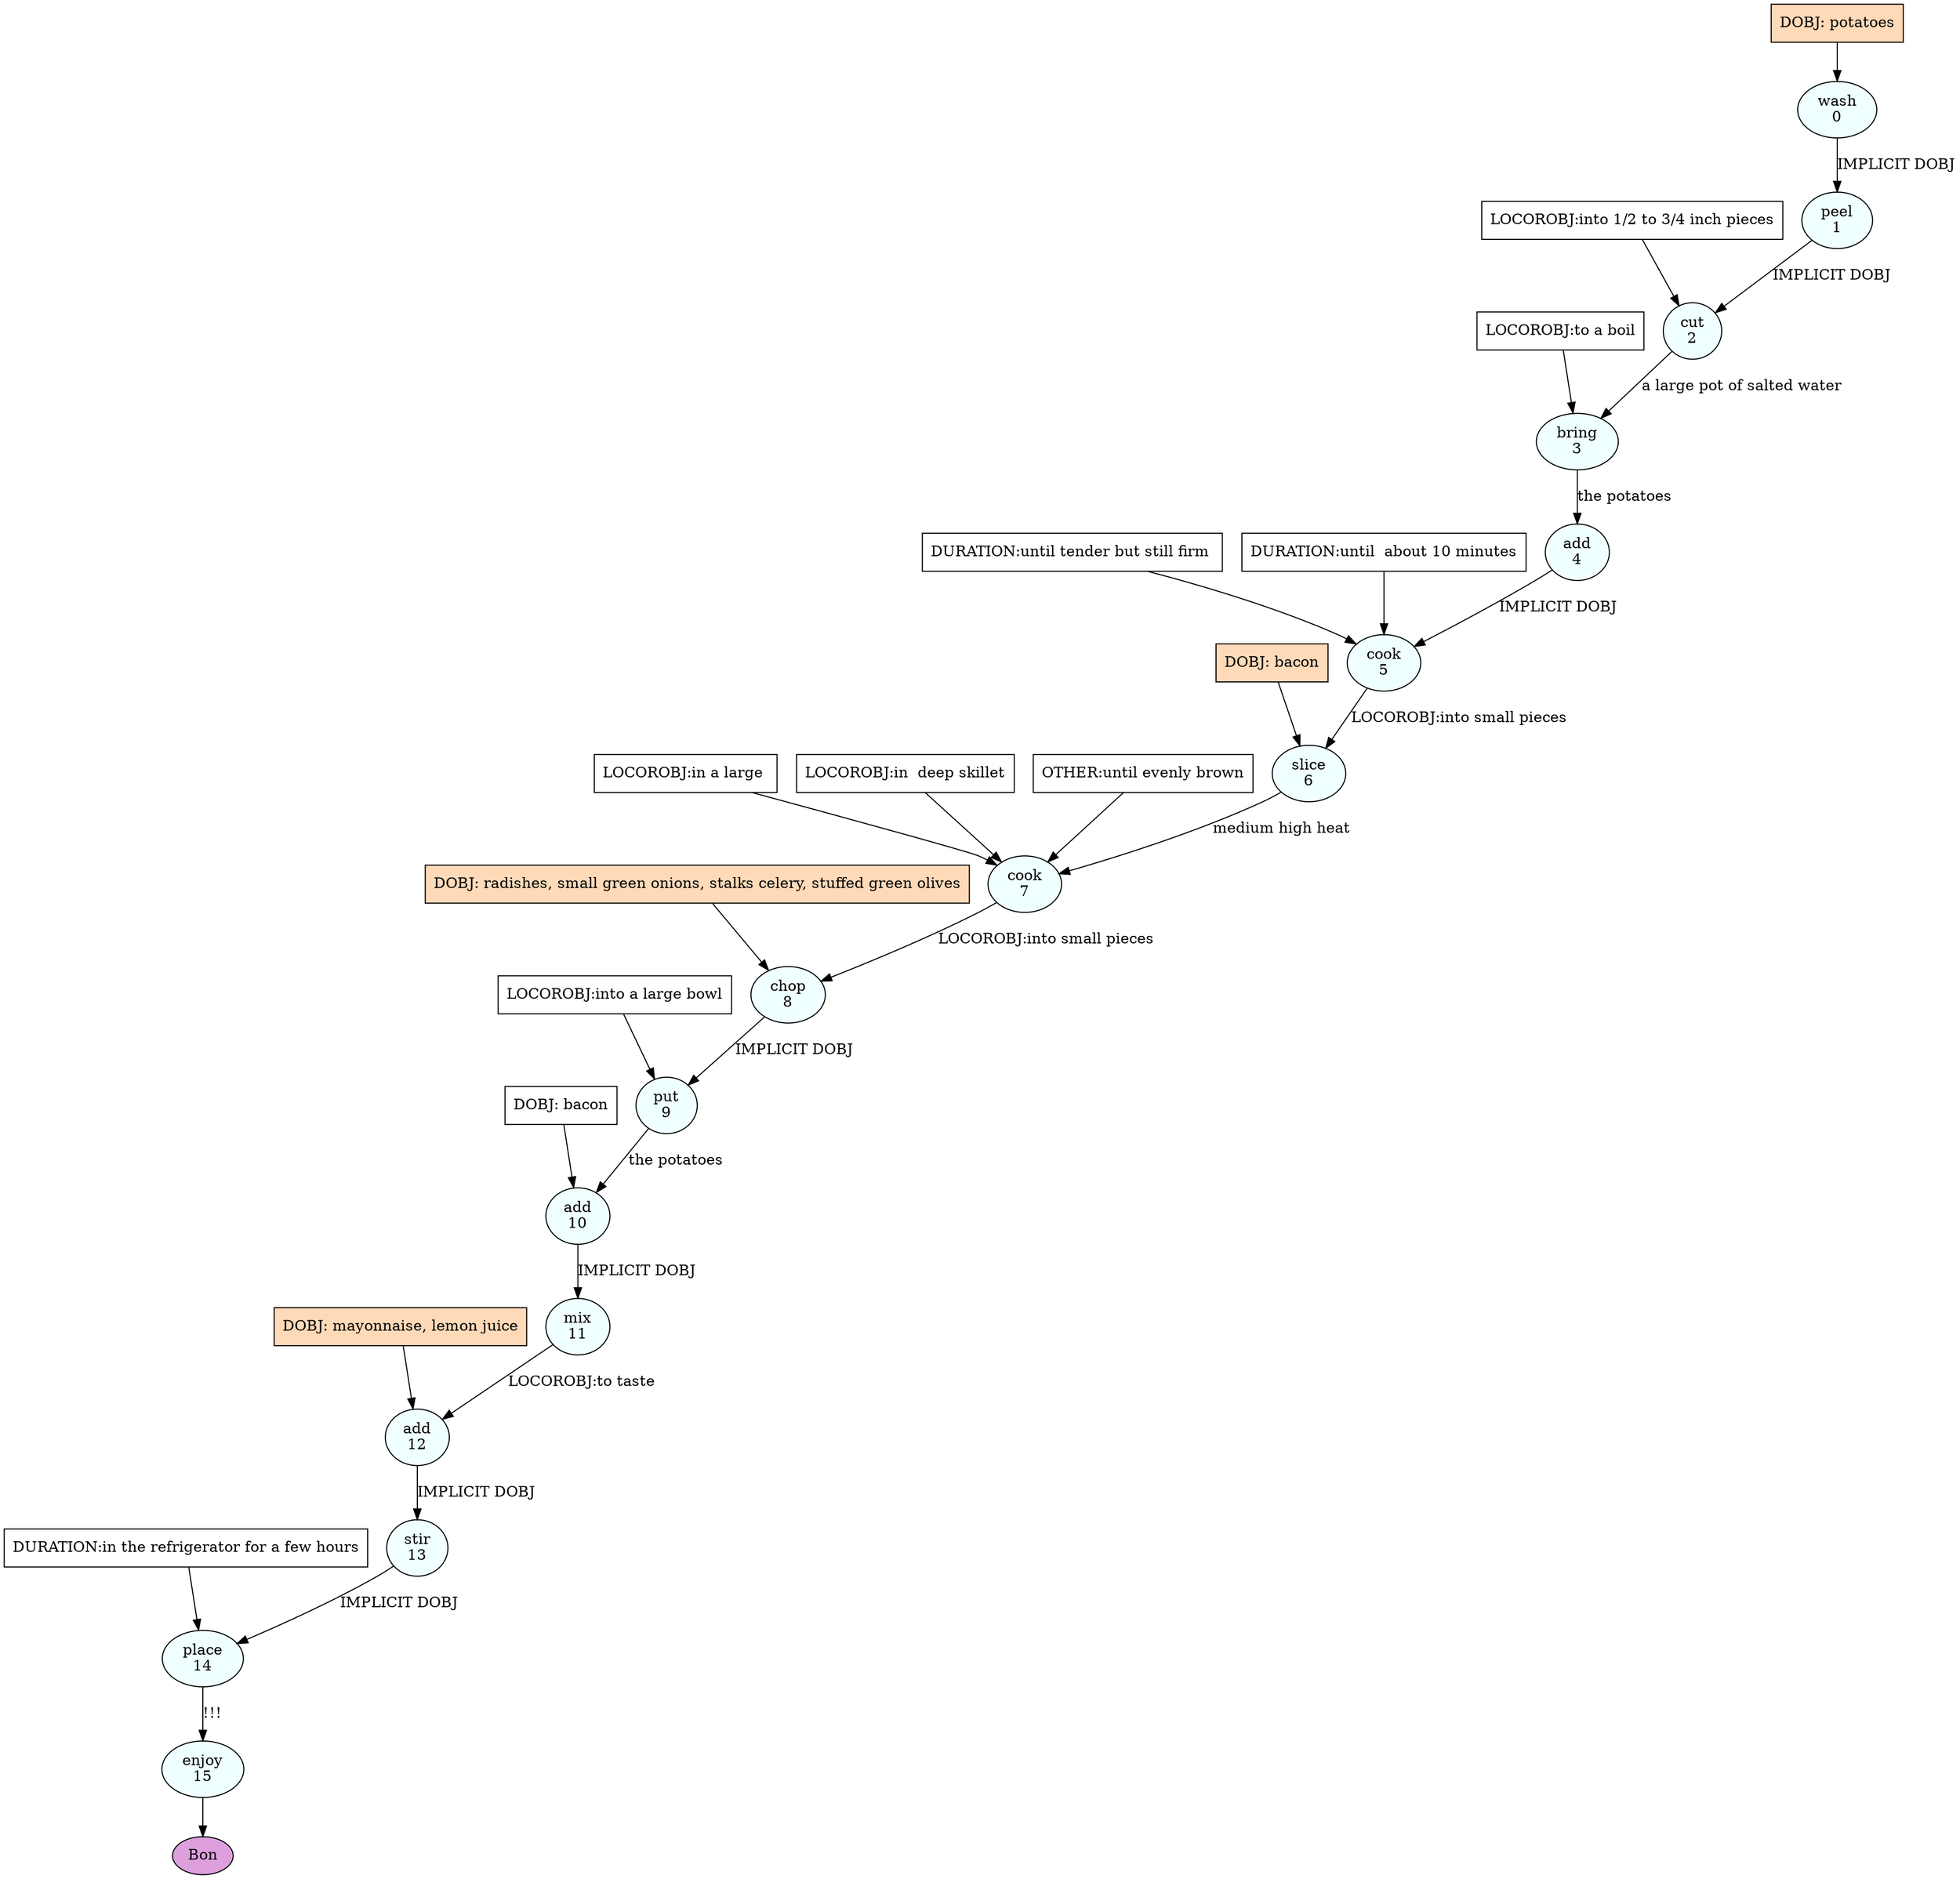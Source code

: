 digraph recipe {
E0[label="wash
0", shape=oval, style=filled, fillcolor=azure]
E1[label="peel
1", shape=oval, style=filled, fillcolor=azure]
E2[label="cut
2", shape=oval, style=filled, fillcolor=azure]
E3[label="bring
3", shape=oval, style=filled, fillcolor=azure]
E4[label="add
4", shape=oval, style=filled, fillcolor=azure]
E5[label="cook
5", shape=oval, style=filled, fillcolor=azure]
E6[label="slice
6", shape=oval, style=filled, fillcolor=azure]
E7[label="cook
7", shape=oval, style=filled, fillcolor=azure]
E8[label="chop
8", shape=oval, style=filled, fillcolor=azure]
E9[label="put
9", shape=oval, style=filled, fillcolor=azure]
E10[label="add
10", shape=oval, style=filled, fillcolor=azure]
E11[label="mix
11", shape=oval, style=filled, fillcolor=azure]
E12[label="add
12", shape=oval, style=filled, fillcolor=azure]
E13[label="stir
13", shape=oval, style=filled, fillcolor=azure]
E14[label="place
14", shape=oval, style=filled, fillcolor=azure]
E15[label="enjoy
15", shape=oval, style=filled, fillcolor=azure]
D0[label="DOBJ: potatoes", shape=box, style=filled, fillcolor=peachpuff]
D0 -> E0
E0 -> E1 [label="IMPLICIT DOBJ"]
E1 -> E2 [label="IMPLICIT DOBJ"]
P2_0_0[label="LOCOROBJ:into 1/2 to 3/4 inch pieces", shape=box, style=filled, fillcolor=white]
P2_0_0 -> E2
E2 -> E3 [label="a large pot of salted water"]
P3_0_0[label="LOCOROBJ:to a boil", shape=box, style=filled, fillcolor=white]
P3_0_0 -> E3
E3 -> E4 [label="the potatoes"]
E4 -> E5 [label="IMPLICIT DOBJ"]
P5_0_0[label="DURATION:until tender but still firm ", shape=box, style=filled, fillcolor=white]
P5_0_0 -> E5
P5_0_1[label="DURATION:until  about 10 minutes", shape=box, style=filled, fillcolor=white]
P5_0_1 -> E5
D6_ing[label="DOBJ: bacon", shape=box, style=filled, fillcolor=peachpuff]
D6_ing -> E6
E5 -> E6 [label="LOCOROBJ:into small pieces"]
E6 -> E7 [label="medium high heat"]
P7_0_0[label="LOCOROBJ:in a large ", shape=box, style=filled, fillcolor=white]
P7_0_0 -> E7
P7_0_1[label="LOCOROBJ:in  deep skillet", shape=box, style=filled, fillcolor=white]
P7_0_1 -> E7
P7_1_0[label="OTHER:until evenly brown", shape=box, style=filled, fillcolor=white]
P7_1_0 -> E7
D8_ing[label="DOBJ: radishes, small green onions, stalks celery, stuffed green olives", shape=box, style=filled, fillcolor=peachpuff]
D8_ing -> E8
E7 -> E8 [label="LOCOROBJ:into small pieces"]
E8 -> E9 [label="IMPLICIT DOBJ"]
P9_0_0[label="LOCOROBJ:into a large bowl", shape=box, style=filled, fillcolor=white]
P9_0_0 -> E9
E9 -> E10 [label="the potatoes"]
D10_1[label="DOBJ: bacon", shape=box, style=filled, fillcolor=white]
D10_1 -> E10
E10 -> E11 [label="IMPLICIT DOBJ"]
D12_ing[label="DOBJ: mayonnaise, lemon juice", shape=box, style=filled, fillcolor=peachpuff]
D12_ing -> E12
E11 -> E12 [label="LOCOROBJ:to taste"]
E12 -> E13 [label="IMPLICIT DOBJ"]
E13 -> E14 [label="IMPLICIT DOBJ"]
P14_0_0[label="DURATION:in the refrigerator for a few hours", shape=box, style=filled, fillcolor=white]
P14_0_0 -> E14
E14 -> E15 [label="!!!"]
EOR[label="Bon", shape=oval, style=filled, fillcolor=plum]
E15 -> EOR
}
